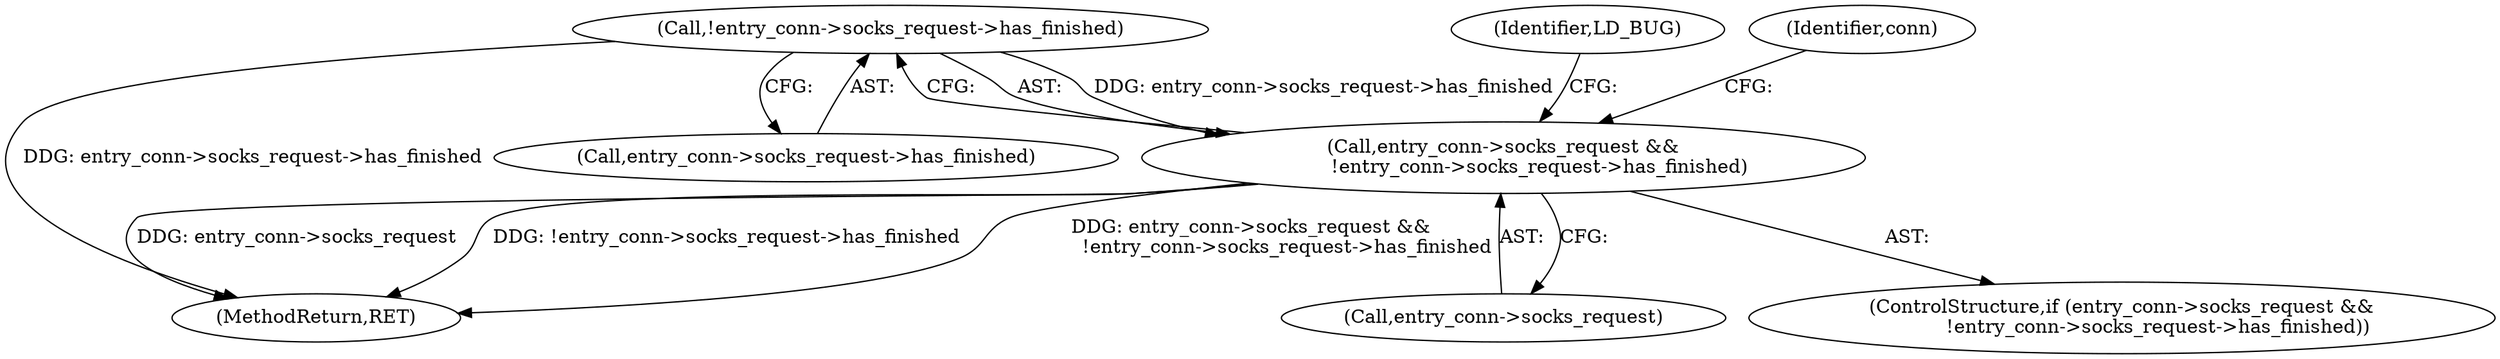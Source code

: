 digraph "0_tor_56a7c5bc15e0447203a491c1ee37de9939ad1dcd@pointer" {
"1000495" [label="(Call,!entry_conn->socks_request->has_finished)"];
"1000491" [label="(Call,entry_conn->socks_request &&\n            !entry_conn->socks_request->has_finished)"];
"1000496" [label="(Call,entry_conn->socks_request->has_finished)"];
"1000506" [label="(Identifier,conn)"];
"1000491" [label="(Call,entry_conn->socks_request &&\n            !entry_conn->socks_request->has_finished)"];
"1000490" [label="(ControlStructure,if (entry_conn->socks_request &&\n            !entry_conn->socks_request->has_finished))"];
"1000492" [label="(Call,entry_conn->socks_request)"];
"1000502" [label="(Identifier,LD_BUG)"];
"1000495" [label="(Call,!entry_conn->socks_request->has_finished)"];
"1001058" [label="(MethodReturn,RET)"];
"1000495" -> "1000491"  [label="AST: "];
"1000495" -> "1000496"  [label="CFG: "];
"1000496" -> "1000495"  [label="AST: "];
"1000491" -> "1000495"  [label="CFG: "];
"1000495" -> "1001058"  [label="DDG: entry_conn->socks_request->has_finished"];
"1000495" -> "1000491"  [label="DDG: entry_conn->socks_request->has_finished"];
"1000491" -> "1000490"  [label="AST: "];
"1000491" -> "1000492"  [label="CFG: "];
"1000492" -> "1000491"  [label="AST: "];
"1000502" -> "1000491"  [label="CFG: "];
"1000506" -> "1000491"  [label="CFG: "];
"1000491" -> "1001058"  [label="DDG: !entry_conn->socks_request->has_finished"];
"1000491" -> "1001058"  [label="DDG: entry_conn->socks_request &&\n            !entry_conn->socks_request->has_finished"];
"1000491" -> "1001058"  [label="DDG: entry_conn->socks_request"];
}

